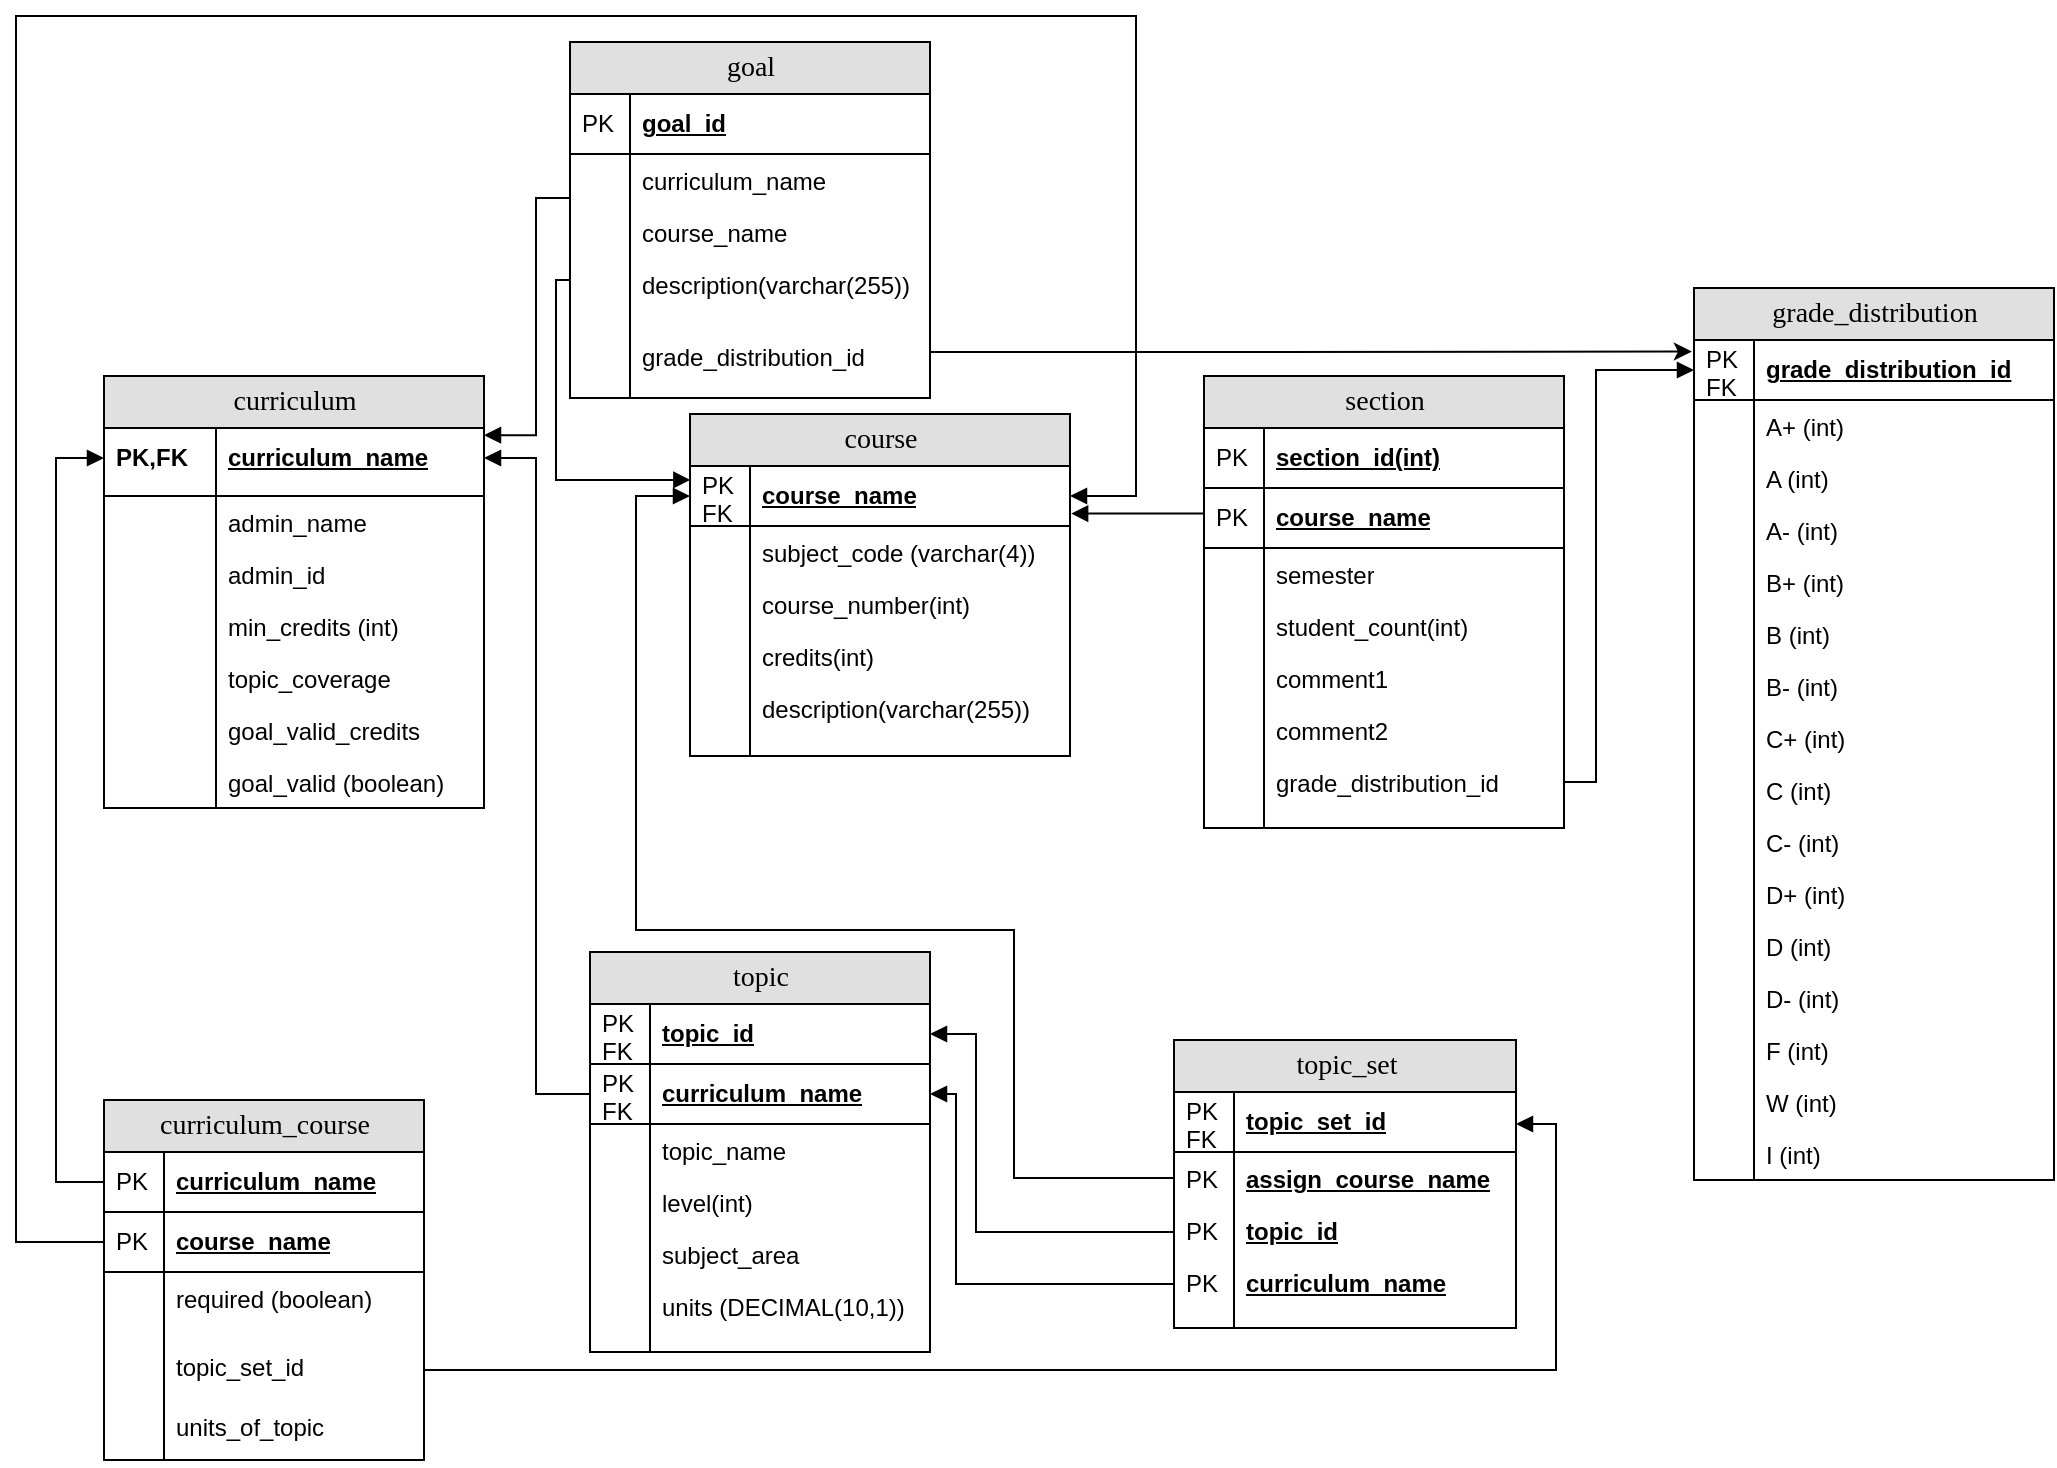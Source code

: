 <mxfile version="10.6.6"><diagram id="xC6zrfPAMHqirL_-w1SV" name="第 1 页"><mxGraphModel dx="1539" dy="804" grid="1" gridSize="10" guides="1" tooltips="1" connect="1" arrows="1" fold="1" page="1" pageScale="1" pageWidth="827" pageHeight="1169" math="0" shadow="0"><root><mxCell id="0"/><mxCell id="1" parent="0"/><mxCell id="hopXz1k2Kq40kF6vlg8a-1" value="curriculum" style="swimlane;html=1;fontStyle=0;childLayout=stackLayout;horizontal=1;startSize=26;fillColor=#e0e0e0;horizontalStack=0;resizeParent=1;resizeLast=0;collapsible=1;marginBottom=0;swimlaneFillColor=#ffffff;align=center;rounded=0;shadow=0;comic=0;labelBackgroundColor=none;strokeColor=#000000;strokeWidth=1;fontFamily=Verdana;fontSize=14;fontColor=#000000;" vertex="1" parent="1"><mxGeometry x="104" y="850" width="190" height="216" as="geometry"/></mxCell><mxCell id="hopXz1k2Kq40kF6vlg8a-2" value="curriculum_name" style="shape=partialRectangle;top=0;left=0;right=0;bottom=0;html=1;align=left;verticalAlign=middle;fillColor=none;spacingLeft=60;spacingRight=4;whiteSpace=wrap;overflow=hidden;rotatable=0;points=[[0,0.5],[1,0.5]];portConstraint=eastwest;dropTarget=0;fontStyle=5;" vertex="1" parent="hopXz1k2Kq40kF6vlg8a-1"><mxGeometry y="26" width="190" height="30" as="geometry"/></mxCell><mxCell id="hopXz1k2Kq40kF6vlg8a-3" value="PK,FK" style="shape=partialRectangle;fontStyle=1;top=0;left=0;bottom=0;html=1;fillColor=none;align=left;verticalAlign=middle;spacingLeft=4;spacingRight=4;whiteSpace=wrap;overflow=hidden;rotatable=0;points=[];portConstraint=eastwest;part=1;" vertex="1" connectable="0" parent="hopXz1k2Kq40kF6vlg8a-2"><mxGeometry width="56" height="30" as="geometry"/></mxCell><mxCell id="hopXz1k2Kq40kF6vlg8a-4" value="" style="shape=partialRectangle;top=0;left=0;right=0;bottom=1;html=1;align=left;verticalAlign=middle;fillColor=none;spacingLeft=60;spacingRight=4;whiteSpace=wrap;overflow=hidden;rotatable=0;points=[[0,0.5],[1,0.5]];portConstraint=eastwest;dropTarget=0;fontStyle=5;" vertex="1" parent="hopXz1k2Kq40kF6vlg8a-1"><mxGeometry y="56" width="190" height="4" as="geometry"/></mxCell><mxCell id="hopXz1k2Kq40kF6vlg8a-5" value="" style="shape=partialRectangle;fontStyle=1;top=0;left=0;bottom=0;html=1;fillColor=none;align=left;verticalAlign=middle;spacingLeft=4;spacingRight=4;whiteSpace=wrap;overflow=hidden;rotatable=0;points=[];portConstraint=eastwest;part=1;" vertex="1" connectable="0" parent="hopXz1k2Kq40kF6vlg8a-4"><mxGeometry width="56" height="4" as="geometry"/></mxCell><mxCell id="hopXz1k2Kq40kF6vlg8a-6" value="admin_name" style="shape=partialRectangle;top=0;left=0;right=0;bottom=0;html=1;align=left;verticalAlign=top;fillColor=none;spacingLeft=60;spacingRight=4;whiteSpace=wrap;overflow=hidden;rotatable=0;points=[[0,0.5],[1,0.5]];portConstraint=eastwest;dropTarget=0;" vertex="1" parent="hopXz1k2Kq40kF6vlg8a-1"><mxGeometry y="60" width="190" height="26" as="geometry"/></mxCell><mxCell id="hopXz1k2Kq40kF6vlg8a-7" value="" style="shape=partialRectangle;top=0;left=0;bottom=0;html=1;fillColor=none;align=left;verticalAlign=top;spacingLeft=4;spacingRight=4;whiteSpace=wrap;overflow=hidden;rotatable=0;points=[];portConstraint=eastwest;part=1;" vertex="1" connectable="0" parent="hopXz1k2Kq40kF6vlg8a-6"><mxGeometry width="56" height="26" as="geometry"/></mxCell><mxCell id="hopXz1k2Kq40kF6vlg8a-8" value="admin_id" style="shape=partialRectangle;top=0;left=0;right=0;bottom=0;html=1;align=left;verticalAlign=top;fillColor=none;spacingLeft=60;spacingRight=4;whiteSpace=wrap;overflow=hidden;rotatable=0;points=[[0,0.5],[1,0.5]];portConstraint=eastwest;dropTarget=0;" vertex="1" parent="hopXz1k2Kq40kF6vlg8a-1"><mxGeometry y="86" width="190" height="26" as="geometry"/></mxCell><mxCell id="hopXz1k2Kq40kF6vlg8a-9" value="" style="shape=partialRectangle;top=0;left=0;bottom=0;html=1;fillColor=none;align=left;verticalAlign=top;spacingLeft=4;spacingRight=4;whiteSpace=wrap;overflow=hidden;rotatable=0;points=[];portConstraint=eastwest;part=1;" vertex="1" connectable="0" parent="hopXz1k2Kq40kF6vlg8a-8"><mxGeometry width="56" height="26" as="geometry"/></mxCell><mxCell id="hopXz1k2Kq40kF6vlg8a-10" value="min_credits (int)" style="shape=partialRectangle;top=0;left=0;right=0;bottom=0;html=1;align=left;verticalAlign=top;fillColor=none;spacingLeft=60;spacingRight=4;whiteSpace=wrap;overflow=hidden;rotatable=0;points=[[0,0.5],[1,0.5]];portConstraint=eastwest;dropTarget=0;" vertex="1" parent="hopXz1k2Kq40kF6vlg8a-1"><mxGeometry y="112" width="190" height="26" as="geometry"/></mxCell><mxCell id="hopXz1k2Kq40kF6vlg8a-11" value="" style="shape=partialRectangle;top=0;left=0;bottom=0;html=1;fillColor=none;align=left;verticalAlign=top;spacingLeft=4;spacingRight=4;whiteSpace=wrap;overflow=hidden;rotatable=0;points=[];portConstraint=eastwest;part=1;" vertex="1" connectable="0" parent="hopXz1k2Kq40kF6vlg8a-10"><mxGeometry width="56" height="26" as="geometry"/></mxCell><mxCell id="hopXz1k2Kq40kF6vlg8a-12" value="topic_coverage" style="shape=partialRectangle;top=0;left=0;right=0;bottom=0;html=1;align=left;verticalAlign=top;fillColor=none;spacingLeft=60;spacingRight=4;whiteSpace=wrap;overflow=hidden;rotatable=0;points=[[0,0.5],[1,0.5]];portConstraint=eastwest;dropTarget=0;" vertex="1" parent="hopXz1k2Kq40kF6vlg8a-1"><mxGeometry y="138" width="190" height="26" as="geometry"/></mxCell><mxCell id="hopXz1k2Kq40kF6vlg8a-13" value="" style="shape=partialRectangle;top=0;left=0;bottom=0;html=1;fillColor=none;align=left;verticalAlign=top;spacingLeft=4;spacingRight=4;whiteSpace=wrap;overflow=hidden;rotatable=0;points=[];portConstraint=eastwest;part=1;" vertex="1" connectable="0" parent="hopXz1k2Kq40kF6vlg8a-12"><mxGeometry width="56" height="26" as="geometry"/></mxCell><mxCell id="hopXz1k2Kq40kF6vlg8a-14" value="goal_valid_credits" style="shape=partialRectangle;top=0;left=0;right=0;bottom=0;html=1;align=left;verticalAlign=top;fillColor=none;spacingLeft=60;spacingRight=4;whiteSpace=wrap;overflow=hidden;rotatable=0;points=[[0,0.5],[1,0.5]];portConstraint=eastwest;dropTarget=0;" vertex="1" parent="hopXz1k2Kq40kF6vlg8a-1"><mxGeometry y="164" width="190" height="26" as="geometry"/></mxCell><mxCell id="hopXz1k2Kq40kF6vlg8a-15" value="" style="shape=partialRectangle;top=0;left=0;bottom=0;html=1;fillColor=none;align=left;verticalAlign=top;spacingLeft=4;spacingRight=4;whiteSpace=wrap;overflow=hidden;rotatable=0;points=[];portConstraint=eastwest;part=1;" vertex="1" connectable="0" parent="hopXz1k2Kq40kF6vlg8a-14"><mxGeometry width="56" height="26" as="geometry"/></mxCell><mxCell id="hopXz1k2Kq40kF6vlg8a-16" value="goal_valid (boolean)" style="shape=partialRectangle;top=0;left=0;right=0;bottom=0;html=1;align=left;verticalAlign=top;fillColor=none;spacingLeft=60;spacingRight=4;whiteSpace=wrap;overflow=hidden;rotatable=0;points=[[0,0.5],[1,0.5]];portConstraint=eastwest;dropTarget=0;" vertex="1" parent="hopXz1k2Kq40kF6vlg8a-1"><mxGeometry y="190" width="190" height="26" as="geometry"/></mxCell><mxCell id="hopXz1k2Kq40kF6vlg8a-17" value="" style="shape=partialRectangle;top=0;left=0;bottom=0;html=1;fillColor=none;align=left;verticalAlign=top;spacingLeft=4;spacingRight=4;whiteSpace=wrap;overflow=hidden;rotatable=0;points=[];portConstraint=eastwest;part=1;" vertex="1" connectable="0" parent="hopXz1k2Kq40kF6vlg8a-16"><mxGeometry width="56" height="26" as="geometry"/></mxCell><mxCell id="hopXz1k2Kq40kF6vlg8a-18" value="course" style="swimlane;html=1;fontStyle=0;childLayout=stackLayout;horizontal=1;startSize=26;fillColor=#e0e0e0;horizontalStack=0;resizeParent=1;resizeLast=0;collapsible=1;marginBottom=0;swimlaneFillColor=#ffffff;align=center;rounded=0;shadow=0;comic=0;labelBackgroundColor=none;strokeColor=#000000;strokeWidth=1;fontFamily=Verdana;fontSize=14;fontColor=#000000;swimlaneLine=1;" vertex="1" parent="1"><mxGeometry x="397" y="869" width="190" height="171" as="geometry"/></mxCell><mxCell id="hopXz1k2Kq40kF6vlg8a-19" value="course_name&lt;br&gt;" style="shape=partialRectangle;top=0;left=0;right=0;bottom=1;html=1;align=left;verticalAlign=middle;fillColor=none;spacingLeft=34;spacingRight=4;whiteSpace=wrap;overflow=hidden;rotatable=0;points=[[0,0.5],[1,0.5]];portConstraint=eastwest;dropTarget=0;fontStyle=5;" vertex="1" parent="hopXz1k2Kq40kF6vlg8a-18"><mxGeometry y="26" width="190" height="30" as="geometry"/></mxCell><mxCell id="hopXz1k2Kq40kF6vlg8a-20" value="PK&lt;br&gt;FK&lt;br&gt;" style="shape=partialRectangle;top=0;left=0;bottom=0;html=1;fillColor=none;align=left;verticalAlign=middle;spacingLeft=4;spacingRight=4;whiteSpace=wrap;overflow=hidden;rotatable=0;points=[];portConstraint=eastwest;part=1;" vertex="1" connectable="0" parent="hopXz1k2Kq40kF6vlg8a-19"><mxGeometry width="30" height="30" as="geometry"/></mxCell><mxCell id="hopXz1k2Kq40kF6vlg8a-21" value="subject_code (varchar(4))" style="shape=partialRectangle;top=0;left=0;right=0;bottom=0;html=1;align=left;verticalAlign=top;fillColor=none;spacingLeft=34;spacingRight=4;whiteSpace=wrap;overflow=hidden;rotatable=0;points=[[0,0.5],[1,0.5]];portConstraint=eastwest;dropTarget=0;" vertex="1" parent="hopXz1k2Kq40kF6vlg8a-18"><mxGeometry y="56" width="190" height="26" as="geometry"/></mxCell><mxCell id="hopXz1k2Kq40kF6vlg8a-22" value="" style="shape=partialRectangle;top=0;left=0;bottom=0;html=1;fillColor=none;align=left;verticalAlign=top;spacingLeft=4;spacingRight=4;whiteSpace=wrap;overflow=hidden;rotatable=0;points=[];portConstraint=eastwest;part=1;" vertex="1" connectable="0" parent="hopXz1k2Kq40kF6vlg8a-21"><mxGeometry width="30" height="26" as="geometry"/></mxCell><mxCell id="hopXz1k2Kq40kF6vlg8a-23" value="course_number(int)" style="shape=partialRectangle;top=0;left=0;right=0;bottom=0;html=1;align=left;verticalAlign=top;fillColor=none;spacingLeft=34;spacingRight=4;whiteSpace=wrap;overflow=hidden;rotatable=0;points=[[0,0.5],[1,0.5]];portConstraint=eastwest;dropTarget=0;" vertex="1" parent="hopXz1k2Kq40kF6vlg8a-18"><mxGeometry y="82" width="190" height="26" as="geometry"/></mxCell><mxCell id="hopXz1k2Kq40kF6vlg8a-24" value="" style="shape=partialRectangle;top=0;left=0;bottom=0;html=1;fillColor=none;align=left;verticalAlign=top;spacingLeft=4;spacingRight=4;whiteSpace=wrap;overflow=hidden;rotatable=0;points=[];portConstraint=eastwest;part=1;" vertex="1" connectable="0" parent="hopXz1k2Kq40kF6vlg8a-23"><mxGeometry width="30" height="26" as="geometry"/></mxCell><mxCell id="hopXz1k2Kq40kF6vlg8a-25" value="credits(int)" style="shape=partialRectangle;top=0;left=0;right=0;bottom=0;html=1;align=left;verticalAlign=top;fillColor=none;spacingLeft=34;spacingRight=4;whiteSpace=wrap;overflow=hidden;rotatable=0;points=[[0,0.5],[1,0.5]];portConstraint=eastwest;dropTarget=0;" vertex="1" parent="hopXz1k2Kq40kF6vlg8a-18"><mxGeometry y="108" width="190" height="26" as="geometry"/></mxCell><mxCell id="hopXz1k2Kq40kF6vlg8a-26" value="" style="shape=partialRectangle;top=0;left=0;bottom=0;html=1;fillColor=none;align=left;verticalAlign=top;spacingLeft=4;spacingRight=4;whiteSpace=wrap;overflow=hidden;rotatable=0;points=[];portConstraint=eastwest;part=1;" vertex="1" connectable="0" parent="hopXz1k2Kq40kF6vlg8a-25"><mxGeometry width="30" height="26" as="geometry"/></mxCell><mxCell id="hopXz1k2Kq40kF6vlg8a-27" value="description(varchar(255))&lt;br&gt;&lt;br&gt;" style="shape=partialRectangle;top=0;left=0;right=0;bottom=0;html=1;align=left;verticalAlign=top;fillColor=none;spacingLeft=34;spacingRight=4;whiteSpace=wrap;overflow=hidden;rotatable=0;points=[[0,0.5],[1,0.5]];portConstraint=eastwest;dropTarget=0;" vertex="1" parent="hopXz1k2Kq40kF6vlg8a-18"><mxGeometry y="134" width="190" height="26" as="geometry"/></mxCell><mxCell id="hopXz1k2Kq40kF6vlg8a-28" value="" style="shape=partialRectangle;top=0;left=0;bottom=0;html=1;fillColor=none;align=left;verticalAlign=top;spacingLeft=4;spacingRight=4;whiteSpace=wrap;overflow=hidden;rotatable=0;points=[];portConstraint=eastwest;part=1;" vertex="1" connectable="0" parent="hopXz1k2Kq40kF6vlg8a-27"><mxGeometry width="30" height="26" as="geometry"/></mxCell><mxCell id="hopXz1k2Kq40kF6vlg8a-29" value="" style="shape=partialRectangle;top=0;left=0;right=0;bottom=0;html=1;align=left;verticalAlign=top;fillColor=none;spacingLeft=34;spacingRight=4;whiteSpace=wrap;overflow=hidden;rotatable=0;points=[[0,0.5],[1,0.5]];portConstraint=eastwest;dropTarget=0;" vertex="1" parent="hopXz1k2Kq40kF6vlg8a-18"><mxGeometry y="160" width="190" height="10" as="geometry"/></mxCell><mxCell id="hopXz1k2Kq40kF6vlg8a-30" value="" style="shape=partialRectangle;top=0;left=0;bottom=0;html=1;fillColor=none;align=left;verticalAlign=top;spacingLeft=4;spacingRight=4;whiteSpace=wrap;overflow=hidden;rotatable=0;points=[];portConstraint=eastwest;part=1;" vertex="1" connectable="0" parent="hopXz1k2Kq40kF6vlg8a-29"><mxGeometry width="30" height="10" as="geometry"/></mxCell><mxCell id="hopXz1k2Kq40kF6vlg8a-31" value="topic" style="swimlane;html=1;fontStyle=0;childLayout=stackLayout;horizontal=1;startSize=26;fillColor=#e0e0e0;horizontalStack=0;resizeParent=1;resizeLast=0;collapsible=1;marginBottom=0;swimlaneFillColor=#ffffff;align=center;rounded=0;shadow=0;comic=0;labelBackgroundColor=none;strokeColor=#000000;strokeWidth=1;fontFamily=Verdana;fontSize=14;fontColor=#000000;" vertex="1" parent="1"><mxGeometry x="347" y="1138" width="170" height="200" as="geometry"/></mxCell><mxCell id="hopXz1k2Kq40kF6vlg8a-32" value="topic_id&lt;br&gt;" style="shape=partialRectangle;top=0;left=0;right=0;bottom=1;html=1;align=left;verticalAlign=middle;fillColor=none;spacingLeft=34;spacingRight=4;whiteSpace=wrap;overflow=hidden;rotatable=0;points=[[0,0.5],[1,0.5]];portConstraint=eastwest;dropTarget=0;fontStyle=5;" vertex="1" parent="hopXz1k2Kq40kF6vlg8a-31"><mxGeometry y="26" width="170" height="30" as="geometry"/></mxCell><mxCell id="hopXz1k2Kq40kF6vlg8a-33" value="PK&lt;br&gt;FK&lt;br&gt;" style="shape=partialRectangle;top=0;left=0;bottom=0;html=1;fillColor=none;align=left;verticalAlign=middle;spacingLeft=4;spacingRight=4;whiteSpace=wrap;overflow=hidden;rotatable=0;points=[];portConstraint=eastwest;part=1;" vertex="1" connectable="0" parent="hopXz1k2Kq40kF6vlg8a-32"><mxGeometry width="30" height="30" as="geometry"/></mxCell><mxCell id="hopXz1k2Kq40kF6vlg8a-34" value="curriculum_name&lt;br&gt;" style="shape=partialRectangle;top=0;left=0;right=0;bottom=1;html=1;align=left;verticalAlign=middle;fillColor=none;spacingLeft=34;spacingRight=4;whiteSpace=wrap;overflow=hidden;rotatable=0;points=[[0,0.5],[1,0.5]];portConstraint=eastwest;dropTarget=0;fontStyle=5;" vertex="1" parent="hopXz1k2Kq40kF6vlg8a-31"><mxGeometry y="56" width="170" height="30" as="geometry"/></mxCell><mxCell id="hopXz1k2Kq40kF6vlg8a-35" value="PK&lt;br&gt;FK&lt;br&gt;" style="shape=partialRectangle;top=0;left=0;bottom=0;html=1;fillColor=none;align=left;verticalAlign=middle;spacingLeft=4;spacingRight=4;whiteSpace=wrap;overflow=hidden;rotatable=0;points=[];portConstraint=eastwest;part=1;" vertex="1" connectable="0" parent="hopXz1k2Kq40kF6vlg8a-34"><mxGeometry width="30" height="30" as="geometry"/></mxCell><mxCell id="hopXz1k2Kq40kF6vlg8a-36" value="topic_name" style="shape=partialRectangle;top=0;left=0;right=0;bottom=0;html=1;align=left;verticalAlign=top;fillColor=none;spacingLeft=34;spacingRight=4;whiteSpace=wrap;overflow=hidden;rotatable=0;points=[[0,0.5],[1,0.5]];portConstraint=eastwest;dropTarget=0;" vertex="1" parent="hopXz1k2Kq40kF6vlg8a-31"><mxGeometry y="86" width="170" height="26" as="geometry"/></mxCell><mxCell id="hopXz1k2Kq40kF6vlg8a-37" value="" style="shape=partialRectangle;top=0;left=0;bottom=0;html=1;fillColor=none;align=left;verticalAlign=top;spacingLeft=4;spacingRight=4;whiteSpace=wrap;overflow=hidden;rotatable=0;points=[];portConstraint=eastwest;part=1;" vertex="1" connectable="0" parent="hopXz1k2Kq40kF6vlg8a-36"><mxGeometry width="30" height="26" as="geometry"/></mxCell><mxCell id="hopXz1k2Kq40kF6vlg8a-149" value="level(int)" style="shape=partialRectangle;top=0;left=0;right=0;bottom=0;html=1;align=left;verticalAlign=top;fillColor=none;spacingLeft=34;spacingRight=4;whiteSpace=wrap;overflow=hidden;rotatable=0;points=[[0,0.5],[1,0.5]];portConstraint=eastwest;dropTarget=0;" vertex="1" parent="hopXz1k2Kq40kF6vlg8a-31"><mxGeometry y="112" width="170" height="26" as="geometry"/></mxCell><mxCell id="hopXz1k2Kq40kF6vlg8a-150" value="" style="shape=partialRectangle;top=0;left=0;bottom=0;html=1;fillColor=none;align=left;verticalAlign=top;spacingLeft=4;spacingRight=4;whiteSpace=wrap;overflow=hidden;rotatable=0;points=[];portConstraint=eastwest;part=1;" vertex="1" connectable="0" parent="hopXz1k2Kq40kF6vlg8a-149"><mxGeometry width="30" height="26" as="geometry"/></mxCell><mxCell id="hopXz1k2Kq40kF6vlg8a-38" value="subject_area" style="shape=partialRectangle;top=0;left=0;right=0;bottom=0;html=1;align=left;verticalAlign=top;fillColor=none;spacingLeft=34;spacingRight=4;whiteSpace=wrap;overflow=hidden;rotatable=0;points=[[0,0.5],[1,0.5]];portConstraint=eastwest;dropTarget=0;" vertex="1" parent="hopXz1k2Kq40kF6vlg8a-31"><mxGeometry y="138" width="170" height="26" as="geometry"/></mxCell><mxCell id="hopXz1k2Kq40kF6vlg8a-39" value="" style="shape=partialRectangle;top=0;left=0;bottom=0;html=1;fillColor=none;align=left;verticalAlign=top;spacingLeft=4;spacingRight=4;whiteSpace=wrap;overflow=hidden;rotatable=0;points=[];portConstraint=eastwest;part=1;" vertex="1" connectable="0" parent="hopXz1k2Kq40kF6vlg8a-38"><mxGeometry width="30" height="26" as="geometry"/></mxCell><mxCell id="hopXz1k2Kq40kF6vlg8a-40" value="units (DECIMAL(10,1))" style="shape=partialRectangle;top=0;left=0;right=0;bottom=0;html=1;align=left;verticalAlign=top;fillColor=none;spacingLeft=34;spacingRight=4;whiteSpace=wrap;overflow=hidden;rotatable=0;points=[[0,0.5],[1,0.5]];portConstraint=eastwest;dropTarget=0;" vertex="1" parent="hopXz1k2Kq40kF6vlg8a-31"><mxGeometry y="164" width="170" height="26" as="geometry"/></mxCell><mxCell id="hopXz1k2Kq40kF6vlg8a-41" value="" style="shape=partialRectangle;top=0;left=0;bottom=0;html=1;fillColor=none;align=left;verticalAlign=top;spacingLeft=4;spacingRight=4;whiteSpace=wrap;overflow=hidden;rotatable=0;points=[];portConstraint=eastwest;part=1;" vertex="1" connectable="0" parent="hopXz1k2Kq40kF6vlg8a-40"><mxGeometry width="30" height="26" as="geometry"/></mxCell><mxCell id="hopXz1k2Kq40kF6vlg8a-42" value="" style="shape=partialRectangle;top=0;left=0;right=0;bottom=0;html=1;align=left;verticalAlign=top;fillColor=none;spacingLeft=34;spacingRight=4;whiteSpace=wrap;overflow=hidden;rotatable=0;points=[[0,0.5],[1,0.5]];portConstraint=eastwest;dropTarget=0;" vertex="1" parent="hopXz1k2Kq40kF6vlg8a-31"><mxGeometry y="190" width="170" height="10" as="geometry"/></mxCell><mxCell id="hopXz1k2Kq40kF6vlg8a-43" value="" style="shape=partialRectangle;top=0;left=0;bottom=0;html=1;fillColor=none;align=left;verticalAlign=top;spacingLeft=4;spacingRight=4;whiteSpace=wrap;overflow=hidden;rotatable=0;points=[];portConstraint=eastwest;part=1;" vertex="1" connectable="0" parent="hopXz1k2Kq40kF6vlg8a-42"><mxGeometry width="30" height="10" as="geometry"/></mxCell><mxCell id="hopXz1k2Kq40kF6vlg8a-44" value="topic_set" style="swimlane;html=1;fontStyle=0;childLayout=stackLayout;horizontal=1;startSize=26;fillColor=#e0e0e0;horizontalStack=0;resizeParent=1;resizeLast=0;collapsible=1;marginBottom=0;swimlaneFillColor=#ffffff;align=center;rounded=0;shadow=0;comic=0;labelBackgroundColor=none;strokeColor=#000000;strokeWidth=1;fontFamily=Verdana;fontSize=14;fontColor=#000000;" vertex="1" parent="1"><mxGeometry x="639" y="1182" width="171" height="144" as="geometry"/></mxCell><mxCell id="hopXz1k2Kq40kF6vlg8a-45" value="topic_set_id" style="shape=partialRectangle;top=0;left=0;right=0;bottom=1;html=1;align=left;verticalAlign=middle;fillColor=none;spacingLeft=34;spacingRight=4;whiteSpace=wrap;overflow=hidden;rotatable=0;points=[[0,0.5],[1,0.5]];portConstraint=eastwest;dropTarget=0;fontStyle=5;" vertex="1" parent="hopXz1k2Kq40kF6vlg8a-44"><mxGeometry y="26" width="171" height="30" as="geometry"/></mxCell><mxCell id="hopXz1k2Kq40kF6vlg8a-46" value="PK&lt;br&gt;FK&lt;br&gt;" style="shape=partialRectangle;top=0;left=0;bottom=0;html=1;fillColor=none;align=left;verticalAlign=middle;spacingLeft=4;spacingRight=4;whiteSpace=wrap;overflow=hidden;rotatable=0;points=[];portConstraint=eastwest;part=1;" vertex="1" connectable="0" parent="hopXz1k2Kq40kF6vlg8a-45"><mxGeometry width="30" height="30" as="geometry"/></mxCell><mxCell id="hopXz1k2Kq40kF6vlg8a-47" value="&lt;span&gt;assign_course_name&lt;/span&gt;" style="shape=partialRectangle;top=0;left=0;right=0;bottom=0;html=1;align=left;verticalAlign=top;fillColor=none;spacingLeft=34;spacingRight=4;whiteSpace=wrap;overflow=hidden;rotatable=0;points=[[0,0.5],[1,0.5]];portConstraint=eastwest;dropTarget=0;fontStyle=5" vertex="1" parent="hopXz1k2Kq40kF6vlg8a-44"><mxGeometry y="56" width="171" height="26" as="geometry"/></mxCell><mxCell id="hopXz1k2Kq40kF6vlg8a-48" value="PK" style="shape=partialRectangle;top=0;left=0;bottom=0;html=1;fillColor=none;align=left;verticalAlign=top;spacingLeft=4;spacingRight=4;whiteSpace=wrap;overflow=hidden;rotatable=0;points=[];portConstraint=eastwest;part=1;" vertex="1" connectable="0" parent="hopXz1k2Kq40kF6vlg8a-47"><mxGeometry width="30" height="26" as="geometry"/></mxCell><mxCell id="hopXz1k2Kq40kF6vlg8a-49" value="&lt;span&gt;topic_id&lt;/span&gt;&lt;br&gt;" style="shape=partialRectangle;top=0;left=0;right=0;bottom=0;html=1;align=left;verticalAlign=top;fillColor=none;spacingLeft=34;spacingRight=4;whiteSpace=wrap;overflow=hidden;rotatable=0;points=[[0,0.5],[1,0.5]];portConstraint=eastwest;dropTarget=0;fontStyle=5" vertex="1" parent="hopXz1k2Kq40kF6vlg8a-44"><mxGeometry y="82" width="171" height="26" as="geometry"/></mxCell><mxCell id="hopXz1k2Kq40kF6vlg8a-50" value="PK" style="shape=partialRectangle;top=0;left=0;bottom=0;html=1;fillColor=none;align=left;verticalAlign=top;spacingLeft=4;spacingRight=4;whiteSpace=wrap;overflow=hidden;rotatable=0;points=[];portConstraint=eastwest;part=1;" vertex="1" connectable="0" parent="hopXz1k2Kq40kF6vlg8a-49"><mxGeometry width="30" height="26" as="geometry"/></mxCell><mxCell id="hopXz1k2Kq40kF6vlg8a-51" value="&lt;span&gt;curriculum_name&lt;/span&gt;&lt;br&gt;" style="shape=partialRectangle;top=0;left=0;right=0;bottom=0;html=1;align=left;verticalAlign=top;fillColor=none;spacingLeft=34;spacingRight=4;whiteSpace=wrap;overflow=hidden;rotatable=0;points=[[0,0.5],[1,0.5]];portConstraint=eastwest;dropTarget=0;fontStyle=5" vertex="1" parent="hopXz1k2Kq40kF6vlg8a-44"><mxGeometry y="108" width="171" height="26" as="geometry"/></mxCell><mxCell id="hopXz1k2Kq40kF6vlg8a-52" value="PK" style="shape=partialRectangle;top=0;left=0;bottom=0;html=1;fillColor=none;align=left;verticalAlign=top;spacingLeft=4;spacingRight=4;whiteSpace=wrap;overflow=hidden;rotatable=0;points=[];portConstraint=eastwest;part=1;" vertex="1" connectable="0" parent="hopXz1k2Kq40kF6vlg8a-51"><mxGeometry width="30" height="26" as="geometry"/></mxCell><mxCell id="hopXz1k2Kq40kF6vlg8a-53" value="" style="shape=partialRectangle;top=0;left=0;right=0;bottom=0;html=1;align=left;verticalAlign=top;fillColor=none;spacingLeft=34;spacingRight=4;whiteSpace=wrap;overflow=hidden;rotatable=0;points=[[0,0.5],[1,0.5]];portConstraint=eastwest;dropTarget=0;" vertex="1" parent="hopXz1k2Kq40kF6vlg8a-44"><mxGeometry y="134" width="171" height="10" as="geometry"/></mxCell><mxCell id="hopXz1k2Kq40kF6vlg8a-54" value="" style="shape=partialRectangle;top=0;left=0;bottom=0;html=1;fillColor=none;align=left;verticalAlign=top;spacingLeft=4;spacingRight=4;whiteSpace=wrap;overflow=hidden;rotatable=0;points=[];portConstraint=eastwest;part=1;" vertex="1" connectable="0" parent="hopXz1k2Kq40kF6vlg8a-53"><mxGeometry width="30" height="10" as="geometry"/></mxCell><mxCell id="hopXz1k2Kq40kF6vlg8a-55" value="curriculum_course" style="swimlane;html=1;fontStyle=0;childLayout=stackLayout;horizontal=1;startSize=26;fillColor=#e0e0e0;horizontalStack=0;resizeParent=1;resizeLast=0;collapsible=1;marginBottom=0;swimlaneFillColor=#ffffff;align=center;rounded=0;shadow=0;comic=0;labelBackgroundColor=none;strokeColor=#000000;strokeWidth=1;fontFamily=Verdana;fontSize=14;fontColor=#000000;" vertex="1" parent="1"><mxGeometry x="104" y="1212" width="160" height="180" as="geometry"/></mxCell><mxCell id="hopXz1k2Kq40kF6vlg8a-56" value="curriculum_name&lt;br&gt;" style="shape=partialRectangle;top=0;left=0;right=0;bottom=1;html=1;align=left;verticalAlign=middle;fillColor=none;spacingLeft=34;spacingRight=4;whiteSpace=wrap;overflow=hidden;rotatable=0;points=[[0,0.5],[1,0.5]];portConstraint=eastwest;dropTarget=0;fontStyle=5;" vertex="1" parent="hopXz1k2Kq40kF6vlg8a-55"><mxGeometry y="26" width="160" height="30" as="geometry"/></mxCell><mxCell id="hopXz1k2Kq40kF6vlg8a-57" value="PK" style="shape=partialRectangle;top=0;left=0;bottom=0;html=1;fillColor=none;align=left;verticalAlign=middle;spacingLeft=4;spacingRight=4;whiteSpace=wrap;overflow=hidden;rotatable=0;points=[];portConstraint=eastwest;part=1;" vertex="1" connectable="0" parent="hopXz1k2Kq40kF6vlg8a-56"><mxGeometry width="30" height="30" as="geometry"/></mxCell><mxCell id="hopXz1k2Kq40kF6vlg8a-58" value="course_name&lt;br&gt;" style="shape=partialRectangle;top=0;left=0;right=0;bottom=1;html=1;align=left;verticalAlign=middle;fillColor=none;spacingLeft=34;spacingRight=4;whiteSpace=wrap;overflow=hidden;rotatable=0;points=[[0,0.5],[1,0.5]];portConstraint=eastwest;dropTarget=0;fontStyle=5;" vertex="1" parent="hopXz1k2Kq40kF6vlg8a-55"><mxGeometry y="56" width="160" height="30" as="geometry"/></mxCell><mxCell id="hopXz1k2Kq40kF6vlg8a-59" value="PK" style="shape=partialRectangle;top=0;left=0;bottom=0;html=1;fillColor=none;align=left;verticalAlign=middle;spacingLeft=4;spacingRight=4;whiteSpace=wrap;overflow=hidden;rotatable=0;points=[];portConstraint=eastwest;part=1;" vertex="1" connectable="0" parent="hopXz1k2Kq40kF6vlg8a-58"><mxGeometry width="30" height="30" as="geometry"/></mxCell><mxCell id="hopXz1k2Kq40kF6vlg8a-60" value="required (boolean)" style="shape=partialRectangle;top=0;left=0;right=0;bottom=0;html=1;align=left;verticalAlign=top;fillColor=none;spacingLeft=34;spacingRight=4;whiteSpace=wrap;overflow=hidden;rotatable=0;points=[[0,0.5],[1,0.5]];portConstraint=eastwest;dropTarget=0;" vertex="1" parent="hopXz1k2Kq40kF6vlg8a-55"><mxGeometry y="86" width="160" height="34" as="geometry"/></mxCell><mxCell id="hopXz1k2Kq40kF6vlg8a-61" value="" style="shape=partialRectangle;top=0;left=0;bottom=0;html=1;fillColor=none;align=left;verticalAlign=top;spacingLeft=4;spacingRight=4;whiteSpace=wrap;overflow=hidden;rotatable=0;points=[];portConstraint=eastwest;part=1;" vertex="1" connectable="0" parent="hopXz1k2Kq40kF6vlg8a-60"><mxGeometry width="30" height="34" as="geometry"/></mxCell><mxCell id="hopXz1k2Kq40kF6vlg8a-62" value="topic_set_id" style="shape=partialRectangle;top=0;left=0;right=0;bottom=0;html=1;align=left;verticalAlign=top;fillColor=none;spacingLeft=34;spacingRight=4;whiteSpace=wrap;overflow=hidden;rotatable=0;points=[[0,0.5],[1,0.5]];portConstraint=eastwest;dropTarget=0;" vertex="1" parent="hopXz1k2Kq40kF6vlg8a-55"><mxGeometry y="120" width="160" height="30" as="geometry"/></mxCell><mxCell id="hopXz1k2Kq40kF6vlg8a-63" value="" style="shape=partialRectangle;top=0;left=0;bottom=0;html=1;fillColor=none;align=left;verticalAlign=top;spacingLeft=4;spacingRight=4;whiteSpace=wrap;overflow=hidden;rotatable=0;points=[];portConstraint=eastwest;part=1;" vertex="1" connectable="0" parent="hopXz1k2Kq40kF6vlg8a-62"><mxGeometry width="30" height="30" as="geometry"/></mxCell><mxCell id="hopXz1k2Kq40kF6vlg8a-64" value="units_of_topic" style="shape=partialRectangle;top=0;left=0;right=0;bottom=0;html=1;align=left;verticalAlign=top;fillColor=none;spacingLeft=34;spacingRight=4;whiteSpace=wrap;overflow=hidden;rotatable=0;points=[[0,0.5],[1,0.5]];portConstraint=eastwest;dropTarget=0;" vertex="1" parent="hopXz1k2Kq40kF6vlg8a-55"><mxGeometry y="150" width="160" height="30" as="geometry"/></mxCell><mxCell id="hopXz1k2Kq40kF6vlg8a-65" value="" style="shape=partialRectangle;top=0;left=0;bottom=0;html=1;fillColor=none;align=left;verticalAlign=top;spacingLeft=4;spacingRight=4;whiteSpace=wrap;overflow=hidden;rotatable=0;points=[];portConstraint=eastwest;part=1;" vertex="1" connectable="0" parent="hopXz1k2Kq40kF6vlg8a-64"><mxGeometry width="30" height="30" as="geometry"/></mxCell><mxCell id="hopXz1k2Kq40kF6vlg8a-66" value="goal" style="swimlane;html=1;fontStyle=0;childLayout=stackLayout;horizontal=1;startSize=26;fillColor=#e0e0e0;horizontalStack=0;resizeParent=1;resizeLast=0;collapsible=1;marginBottom=0;swimlaneFillColor=#ffffff;align=center;rounded=0;shadow=0;comic=0;labelBackgroundColor=none;strokeColor=#000000;strokeWidth=1;fontFamily=Verdana;fontSize=14;fontColor=#000000;swimlaneLine=1;" vertex="1" parent="1"><mxGeometry x="337" y="683" width="180" height="178" as="geometry"/></mxCell><mxCell id="hopXz1k2Kq40kF6vlg8a-67" value="goal_id" style="shape=partialRectangle;top=0;left=0;right=0;bottom=1;html=1;align=left;verticalAlign=middle;fillColor=none;spacingLeft=34;spacingRight=4;whiteSpace=wrap;overflow=hidden;rotatable=0;points=[[0,0.5],[1,0.5]];portConstraint=eastwest;dropTarget=0;fontStyle=5;" vertex="1" parent="hopXz1k2Kq40kF6vlg8a-66"><mxGeometry y="26" width="180" height="30" as="geometry"/></mxCell><mxCell id="hopXz1k2Kq40kF6vlg8a-68" value="PK&lt;br&gt;" style="shape=partialRectangle;top=0;left=0;bottom=0;html=1;fillColor=none;align=left;verticalAlign=middle;spacingLeft=4;spacingRight=4;whiteSpace=wrap;overflow=hidden;rotatable=0;points=[];portConstraint=eastwest;part=1;" vertex="1" connectable="0" parent="hopXz1k2Kq40kF6vlg8a-67"><mxGeometry width="30" height="30" as="geometry"/></mxCell><mxCell id="hopXz1k2Kq40kF6vlg8a-69" value="curriculum_name" style="shape=partialRectangle;top=0;left=0;right=0;bottom=0;html=1;align=left;verticalAlign=top;fillColor=none;spacingLeft=34;spacingRight=4;whiteSpace=wrap;overflow=hidden;rotatable=0;points=[[0,0.5],[1,0.5]];portConstraint=eastwest;dropTarget=0;" vertex="1" parent="hopXz1k2Kq40kF6vlg8a-66"><mxGeometry y="56" width="180" height="26" as="geometry"/></mxCell><mxCell id="hopXz1k2Kq40kF6vlg8a-70" value="" style="shape=partialRectangle;top=0;left=0;bottom=0;html=1;fillColor=none;align=left;verticalAlign=top;spacingLeft=4;spacingRight=4;whiteSpace=wrap;overflow=hidden;rotatable=0;points=[];portConstraint=eastwest;part=1;" vertex="1" connectable="0" parent="hopXz1k2Kq40kF6vlg8a-69"><mxGeometry width="30" height="26" as="geometry"/></mxCell><mxCell id="hopXz1k2Kq40kF6vlg8a-71" value="course_name" style="shape=partialRectangle;top=0;left=0;right=0;bottom=0;html=1;align=left;verticalAlign=top;fillColor=none;spacingLeft=34;spacingRight=4;whiteSpace=wrap;overflow=hidden;rotatable=0;points=[[0,0.5],[1,0.5]];portConstraint=eastwest;dropTarget=0;" vertex="1" parent="hopXz1k2Kq40kF6vlg8a-66"><mxGeometry y="82" width="180" height="26" as="geometry"/></mxCell><mxCell id="hopXz1k2Kq40kF6vlg8a-72" value="" style="shape=partialRectangle;top=0;left=0;bottom=0;html=1;fillColor=none;align=left;verticalAlign=top;spacingLeft=4;spacingRight=4;whiteSpace=wrap;overflow=hidden;rotatable=0;points=[];portConstraint=eastwest;part=1;" vertex="1" connectable="0" parent="hopXz1k2Kq40kF6vlg8a-71"><mxGeometry width="30" height="26" as="geometry"/></mxCell><mxCell id="hopXz1k2Kq40kF6vlg8a-73" value="description(varchar(255))" style="shape=partialRectangle;top=0;left=0;right=0;bottom=0;html=1;align=left;verticalAlign=top;fillColor=none;spacingLeft=34;spacingRight=4;whiteSpace=wrap;overflow=hidden;rotatable=0;points=[[0,0.5],[1,0.5]];portConstraint=eastwest;dropTarget=0;" vertex="1" parent="hopXz1k2Kq40kF6vlg8a-66"><mxGeometry y="108" width="180" height="26" as="geometry"/></mxCell><mxCell id="hopXz1k2Kq40kF6vlg8a-74" value="" style="shape=partialRectangle;top=0;left=0;bottom=0;html=1;fillColor=none;align=left;verticalAlign=top;spacingLeft=4;spacingRight=4;whiteSpace=wrap;overflow=hidden;rotatable=0;points=[];portConstraint=eastwest;part=1;" vertex="1" connectable="0" parent="hopXz1k2Kq40kF6vlg8a-73"><mxGeometry width="30" height="26" as="geometry"/></mxCell><mxCell id="hopXz1k2Kq40kF6vlg8a-75" value="" style="shape=partialRectangle;top=0;left=0;right=0;bottom=0;html=1;align=left;verticalAlign=top;fillColor=none;spacingLeft=34;spacingRight=4;whiteSpace=wrap;overflow=hidden;rotatable=0;points=[[0,0.5],[1,0.5]];portConstraint=eastwest;dropTarget=0;" vertex="1" parent="hopXz1k2Kq40kF6vlg8a-66"><mxGeometry y="134" width="180" height="10" as="geometry"/></mxCell><mxCell id="hopXz1k2Kq40kF6vlg8a-76" value="" style="shape=partialRectangle;top=0;left=0;bottom=0;html=1;fillColor=none;align=left;verticalAlign=top;spacingLeft=4;spacingRight=4;whiteSpace=wrap;overflow=hidden;rotatable=0;points=[];portConstraint=eastwest;part=1;" vertex="1" connectable="0" parent="hopXz1k2Kq40kF6vlg8a-75"><mxGeometry width="30" height="10" as="geometry"/></mxCell><mxCell id="hopXz1k2Kq40kF6vlg8a-77" value="grade_distribution_id" style="shape=partialRectangle;top=0;left=0;right=0;bottom=0;html=1;align=left;verticalAlign=top;fillColor=none;spacingLeft=34;spacingRight=4;whiteSpace=wrap;overflow=hidden;rotatable=0;points=[[0,0.5],[1,0.5]];portConstraint=eastwest;dropTarget=0;" vertex="1" parent="hopXz1k2Kq40kF6vlg8a-66"><mxGeometry y="144" width="180" height="34" as="geometry"/></mxCell><mxCell id="hopXz1k2Kq40kF6vlg8a-78" value="" style="shape=partialRectangle;top=0;left=0;bottom=0;html=1;fillColor=none;align=left;verticalAlign=top;spacingLeft=4;spacingRight=4;whiteSpace=wrap;overflow=hidden;rotatable=0;points=[];portConstraint=eastwest;part=1;" vertex="1" connectable="0" parent="hopXz1k2Kq40kF6vlg8a-77"><mxGeometry width="30" height="34.0" as="geometry"/></mxCell><mxCell id="hopXz1k2Kq40kF6vlg8a-79" value="section" style="swimlane;html=1;fontStyle=0;childLayout=stackLayout;horizontal=1;startSize=26;fillColor=#e0e0e0;horizontalStack=0;resizeParent=1;resizeLast=0;collapsible=1;marginBottom=0;swimlaneFillColor=#ffffff;align=center;rounded=0;shadow=0;comic=0;labelBackgroundColor=none;strokeColor=#000000;strokeWidth=1;fontFamily=Verdana;fontSize=14;fontColor=#000000;swimlaneLine=1;" vertex="1" parent="1"><mxGeometry x="654" y="850" width="180" height="226" as="geometry"/></mxCell><mxCell id="hopXz1k2Kq40kF6vlg8a-80" value="section_id(int)" style="shape=partialRectangle;top=0;left=0;right=0;bottom=1;html=1;align=left;verticalAlign=middle;fillColor=none;spacingLeft=34;spacingRight=4;whiteSpace=wrap;overflow=hidden;rotatable=0;points=[[0,0.5],[1,0.5]];portConstraint=eastwest;dropTarget=0;fontStyle=5;" vertex="1" parent="hopXz1k2Kq40kF6vlg8a-79"><mxGeometry y="26" width="180" height="30" as="geometry"/></mxCell><mxCell id="hopXz1k2Kq40kF6vlg8a-81" value="PK" style="shape=partialRectangle;top=0;left=0;bottom=0;html=1;fillColor=none;align=left;verticalAlign=middle;spacingLeft=4;spacingRight=4;whiteSpace=wrap;overflow=hidden;rotatable=0;points=[];portConstraint=eastwest;part=1;" vertex="1" connectable="0" parent="hopXz1k2Kq40kF6vlg8a-80"><mxGeometry width="30" height="30" as="geometry"/></mxCell><mxCell id="hopXz1k2Kq40kF6vlg8a-82" value="&lt;b&gt;&lt;u&gt;course_name&lt;/u&gt;&lt;/b&gt;" style="shape=partialRectangle;top=0;left=0;right=0;bottom=1;html=1;align=left;verticalAlign=middle;fillColor=none;spacingLeft=34;spacingRight=4;whiteSpace=wrap;overflow=hidden;rotatable=0;points=[[0,0.5],[1,0.5]];portConstraint=eastwest;dropTarget=0;fontStyle=5;" vertex="1" parent="hopXz1k2Kq40kF6vlg8a-79"><mxGeometry y="56" width="180" height="30" as="geometry"/></mxCell><mxCell id="hopXz1k2Kq40kF6vlg8a-83" value="PK" style="shape=partialRectangle;top=0;left=0;bottom=0;html=1;fillColor=none;align=left;verticalAlign=middle;spacingLeft=4;spacingRight=4;whiteSpace=wrap;overflow=hidden;rotatable=0;points=[];portConstraint=eastwest;part=1;" vertex="1" connectable="0" parent="hopXz1k2Kq40kF6vlg8a-82"><mxGeometry width="30" height="30" as="geometry"/></mxCell><mxCell id="hopXz1k2Kq40kF6vlg8a-84" value="semester&lt;br&gt;" style="shape=partialRectangle;top=0;left=0;right=0;bottom=0;html=1;align=left;verticalAlign=top;fillColor=none;spacingLeft=34;spacingRight=4;whiteSpace=wrap;overflow=hidden;rotatable=0;points=[[0,0.5],[1,0.5]];portConstraint=eastwest;dropTarget=0;" vertex="1" parent="hopXz1k2Kq40kF6vlg8a-79"><mxGeometry y="86" width="180" height="26" as="geometry"/></mxCell><mxCell id="hopXz1k2Kq40kF6vlg8a-85" value="" style="shape=partialRectangle;top=0;left=0;bottom=0;html=1;fillColor=none;align=left;verticalAlign=top;spacingLeft=4;spacingRight=4;whiteSpace=wrap;overflow=hidden;rotatable=0;points=[];portConstraint=eastwest;part=1;" vertex="1" connectable="0" parent="hopXz1k2Kq40kF6vlg8a-84"><mxGeometry width="30" height="26" as="geometry"/></mxCell><mxCell id="hopXz1k2Kq40kF6vlg8a-86" value="student_count(int)&lt;br&gt;" style="shape=partialRectangle;top=0;left=0;right=0;bottom=0;html=1;align=left;verticalAlign=top;fillColor=none;spacingLeft=34;spacingRight=4;whiteSpace=wrap;overflow=hidden;rotatable=0;points=[[0,0.5],[1,0.5]];portConstraint=eastwest;dropTarget=0;" vertex="1" parent="hopXz1k2Kq40kF6vlg8a-79"><mxGeometry y="112" width="180" height="26" as="geometry"/></mxCell><mxCell id="hopXz1k2Kq40kF6vlg8a-87" value="" style="shape=partialRectangle;top=0;left=0;bottom=0;html=1;fillColor=none;align=left;verticalAlign=top;spacingLeft=4;spacingRight=4;whiteSpace=wrap;overflow=hidden;rotatable=0;points=[];portConstraint=eastwest;part=1;" vertex="1" connectable="0" parent="hopXz1k2Kq40kF6vlg8a-86"><mxGeometry width="30" height="26" as="geometry"/></mxCell><mxCell id="hopXz1k2Kq40kF6vlg8a-88" value="comment1&lt;br&gt;" style="shape=partialRectangle;top=0;left=0;right=0;bottom=0;html=1;align=left;verticalAlign=top;fillColor=none;spacingLeft=34;spacingRight=4;whiteSpace=wrap;overflow=hidden;rotatable=0;points=[[0,0.5],[1,0.5]];portConstraint=eastwest;dropTarget=0;" vertex="1" parent="hopXz1k2Kq40kF6vlg8a-79"><mxGeometry y="138" width="180" height="26" as="geometry"/></mxCell><mxCell id="hopXz1k2Kq40kF6vlg8a-89" value="" style="shape=partialRectangle;top=0;left=0;bottom=0;html=1;fillColor=none;align=left;verticalAlign=top;spacingLeft=4;spacingRight=4;whiteSpace=wrap;overflow=hidden;rotatable=0;points=[];portConstraint=eastwest;part=1;" vertex="1" connectable="0" parent="hopXz1k2Kq40kF6vlg8a-88"><mxGeometry width="30" height="26" as="geometry"/></mxCell><mxCell id="hopXz1k2Kq40kF6vlg8a-90" value="comment2&lt;br&gt;" style="shape=partialRectangle;top=0;left=0;right=0;bottom=0;html=1;align=left;verticalAlign=top;fillColor=none;spacingLeft=34;spacingRight=4;whiteSpace=wrap;overflow=hidden;rotatable=0;points=[[0,0.5],[1,0.5]];portConstraint=eastwest;dropTarget=0;" vertex="1" parent="hopXz1k2Kq40kF6vlg8a-79"><mxGeometry y="164" width="180" height="26" as="geometry"/></mxCell><mxCell id="hopXz1k2Kq40kF6vlg8a-91" value="" style="shape=partialRectangle;top=0;left=0;bottom=0;html=1;fillColor=none;align=left;verticalAlign=top;spacingLeft=4;spacingRight=4;whiteSpace=wrap;overflow=hidden;rotatable=0;points=[];portConstraint=eastwest;part=1;" vertex="1" connectable="0" parent="hopXz1k2Kq40kF6vlg8a-90"><mxGeometry width="30" height="26" as="geometry"/></mxCell><mxCell id="hopXz1k2Kq40kF6vlg8a-92" value="grade_distribution_id" style="shape=partialRectangle;top=0;left=0;right=0;bottom=0;html=1;align=left;verticalAlign=top;fillColor=none;spacingLeft=34;spacingRight=4;whiteSpace=wrap;overflow=hidden;rotatable=0;points=[[0,0.5],[1,0.5]];portConstraint=eastwest;dropTarget=0;" vertex="1" parent="hopXz1k2Kq40kF6vlg8a-79"><mxGeometry y="190" width="180" height="26" as="geometry"/></mxCell><mxCell id="hopXz1k2Kq40kF6vlg8a-93" value="" style="shape=partialRectangle;top=0;left=0;bottom=0;html=1;fillColor=none;align=left;verticalAlign=top;spacingLeft=4;spacingRight=4;whiteSpace=wrap;overflow=hidden;rotatable=0;points=[];portConstraint=eastwest;part=1;" vertex="1" connectable="0" parent="hopXz1k2Kq40kF6vlg8a-92"><mxGeometry width="30" height="26" as="geometry"/></mxCell><mxCell id="hopXz1k2Kq40kF6vlg8a-94" value="" style="shape=partialRectangle;top=0;left=0;right=0;bottom=0;html=1;align=left;verticalAlign=top;fillColor=none;spacingLeft=34;spacingRight=4;whiteSpace=wrap;overflow=hidden;rotatable=0;points=[[0,0.5],[1,0.5]];portConstraint=eastwest;dropTarget=0;" vertex="1" parent="hopXz1k2Kq40kF6vlg8a-79"><mxGeometry y="216" width="180" height="10" as="geometry"/></mxCell><mxCell id="hopXz1k2Kq40kF6vlg8a-95" value="" style="shape=partialRectangle;top=0;left=0;bottom=0;html=1;fillColor=none;align=left;verticalAlign=top;spacingLeft=4;spacingRight=4;whiteSpace=wrap;overflow=hidden;rotatable=0;points=[];portConstraint=eastwest;part=1;" vertex="1" connectable="0" parent="hopXz1k2Kq40kF6vlg8a-94"><mxGeometry width="30" height="10" as="geometry"/></mxCell><mxCell id="hopXz1k2Kq40kF6vlg8a-96" value="grade_distribution" style="swimlane;html=1;fontStyle=0;childLayout=stackLayout;horizontal=1;startSize=26;fillColor=#e0e0e0;horizontalStack=0;resizeParent=1;resizeLast=0;collapsible=1;marginBottom=0;swimlaneFillColor=#ffffff;align=center;rounded=0;shadow=0;comic=0;labelBackgroundColor=none;strokeColor=#000000;strokeWidth=1;fontFamily=Verdana;fontSize=14;fontColor=#000000;swimlaneLine=1;" vertex="1" parent="1"><mxGeometry x="899" y="806" width="180" height="446" as="geometry"/></mxCell><mxCell id="hopXz1k2Kq40kF6vlg8a-97" value="grade_distribution_id" style="shape=partialRectangle;top=0;left=0;right=0;bottom=1;html=1;align=left;verticalAlign=middle;fillColor=none;spacingLeft=34;spacingRight=4;whiteSpace=wrap;overflow=hidden;rotatable=0;points=[[0,0.5],[1,0.5]];portConstraint=eastwest;dropTarget=0;fontStyle=5;" vertex="1" parent="hopXz1k2Kq40kF6vlg8a-96"><mxGeometry y="26" width="180" height="30" as="geometry"/></mxCell><mxCell id="hopXz1k2Kq40kF6vlg8a-98" value="PK&lt;br&gt;FK" style="shape=partialRectangle;top=0;left=0;bottom=0;html=1;fillColor=none;align=left;verticalAlign=middle;spacingLeft=4;spacingRight=4;whiteSpace=wrap;overflow=hidden;rotatable=0;points=[];portConstraint=eastwest;part=1;" vertex="1" connectable="0" parent="hopXz1k2Kq40kF6vlg8a-97"><mxGeometry width="30" height="30" as="geometry"/></mxCell><mxCell id="hopXz1k2Kq40kF6vlg8a-99" value="A+ (int)" style="shape=partialRectangle;top=0;left=0;right=0;bottom=0;html=1;align=left;verticalAlign=top;fillColor=none;spacingLeft=34;spacingRight=4;whiteSpace=wrap;overflow=hidden;rotatable=0;points=[[0,0.5],[1,0.5]];portConstraint=eastwest;dropTarget=0;" vertex="1" parent="hopXz1k2Kq40kF6vlg8a-96"><mxGeometry y="56" width="180" height="26" as="geometry"/></mxCell><mxCell id="hopXz1k2Kq40kF6vlg8a-100" value="" style="shape=partialRectangle;top=0;left=0;bottom=0;html=1;fillColor=none;align=left;verticalAlign=top;spacingLeft=4;spacingRight=4;whiteSpace=wrap;overflow=hidden;rotatable=0;points=[];portConstraint=eastwest;part=1;" vertex="1" connectable="0" parent="hopXz1k2Kq40kF6vlg8a-99"><mxGeometry width="30" height="26" as="geometry"/></mxCell><mxCell id="hopXz1k2Kq40kF6vlg8a-101" value="A (int)" style="shape=partialRectangle;top=0;left=0;right=0;bottom=0;html=1;align=left;verticalAlign=top;fillColor=none;spacingLeft=34;spacingRight=4;whiteSpace=wrap;overflow=hidden;rotatable=0;points=[[0,0.5],[1,0.5]];portConstraint=eastwest;dropTarget=0;" vertex="1" parent="hopXz1k2Kq40kF6vlg8a-96"><mxGeometry y="82" width="180" height="26" as="geometry"/></mxCell><mxCell id="hopXz1k2Kq40kF6vlg8a-102" value="" style="shape=partialRectangle;top=0;left=0;bottom=0;html=1;fillColor=none;align=left;verticalAlign=top;spacingLeft=4;spacingRight=4;whiteSpace=wrap;overflow=hidden;rotatable=0;points=[];portConstraint=eastwest;part=1;" vertex="1" connectable="0" parent="hopXz1k2Kq40kF6vlg8a-101"><mxGeometry width="30" height="26" as="geometry"/></mxCell><mxCell id="hopXz1k2Kq40kF6vlg8a-103" value="A- (int)" style="shape=partialRectangle;top=0;left=0;right=0;bottom=0;html=1;align=left;verticalAlign=top;fillColor=none;spacingLeft=34;spacingRight=4;whiteSpace=wrap;overflow=hidden;rotatable=0;points=[[0,0.5],[1,0.5]];portConstraint=eastwest;dropTarget=0;" vertex="1" parent="hopXz1k2Kq40kF6vlg8a-96"><mxGeometry y="108" width="180" height="26" as="geometry"/></mxCell><mxCell id="hopXz1k2Kq40kF6vlg8a-104" value="" style="shape=partialRectangle;top=0;left=0;bottom=0;html=1;fillColor=none;align=left;verticalAlign=top;spacingLeft=4;spacingRight=4;whiteSpace=wrap;overflow=hidden;rotatable=0;points=[];portConstraint=eastwest;part=1;" vertex="1" connectable="0" parent="hopXz1k2Kq40kF6vlg8a-103"><mxGeometry width="30" height="26" as="geometry"/></mxCell><mxCell id="hopXz1k2Kq40kF6vlg8a-105" value="B+ (int)" style="shape=partialRectangle;top=0;left=0;right=0;bottom=0;html=1;align=left;verticalAlign=top;fillColor=none;spacingLeft=34;spacingRight=4;whiteSpace=wrap;overflow=hidden;rotatable=0;points=[[0,0.5],[1,0.5]];portConstraint=eastwest;dropTarget=0;" vertex="1" parent="hopXz1k2Kq40kF6vlg8a-96"><mxGeometry y="134" width="180" height="26" as="geometry"/></mxCell><mxCell id="hopXz1k2Kq40kF6vlg8a-106" value="" style="shape=partialRectangle;top=0;left=0;bottom=0;html=1;fillColor=none;align=left;verticalAlign=top;spacingLeft=4;spacingRight=4;whiteSpace=wrap;overflow=hidden;rotatable=0;points=[];portConstraint=eastwest;part=1;" vertex="1" connectable="0" parent="hopXz1k2Kq40kF6vlg8a-105"><mxGeometry width="30" height="26" as="geometry"/></mxCell><mxCell id="hopXz1k2Kq40kF6vlg8a-107" value="B (int)" style="shape=partialRectangle;top=0;left=0;right=0;bottom=0;html=1;align=left;verticalAlign=top;fillColor=none;spacingLeft=34;spacingRight=4;whiteSpace=wrap;overflow=hidden;rotatable=0;points=[[0,0.5],[1,0.5]];portConstraint=eastwest;dropTarget=0;" vertex="1" parent="hopXz1k2Kq40kF6vlg8a-96"><mxGeometry y="160" width="180" height="26" as="geometry"/></mxCell><mxCell id="hopXz1k2Kq40kF6vlg8a-108" value="" style="shape=partialRectangle;top=0;left=0;bottom=0;html=1;fillColor=none;align=left;verticalAlign=top;spacingLeft=4;spacingRight=4;whiteSpace=wrap;overflow=hidden;rotatable=0;points=[];portConstraint=eastwest;part=1;" vertex="1" connectable="0" parent="hopXz1k2Kq40kF6vlg8a-107"><mxGeometry width="30" height="26" as="geometry"/></mxCell><mxCell id="hopXz1k2Kq40kF6vlg8a-109" value="B- (int)" style="shape=partialRectangle;top=0;left=0;right=0;bottom=0;html=1;align=left;verticalAlign=top;fillColor=none;spacingLeft=34;spacingRight=4;whiteSpace=wrap;overflow=hidden;rotatable=0;points=[[0,0.5],[1,0.5]];portConstraint=eastwest;dropTarget=0;" vertex="1" parent="hopXz1k2Kq40kF6vlg8a-96"><mxGeometry y="186" width="180" height="26" as="geometry"/></mxCell><mxCell id="hopXz1k2Kq40kF6vlg8a-110" value="" style="shape=partialRectangle;top=0;left=0;bottom=0;html=1;fillColor=none;align=left;verticalAlign=top;spacingLeft=4;spacingRight=4;whiteSpace=wrap;overflow=hidden;rotatable=0;points=[];portConstraint=eastwest;part=1;" vertex="1" connectable="0" parent="hopXz1k2Kq40kF6vlg8a-109"><mxGeometry width="30" height="26" as="geometry"/></mxCell><mxCell id="hopXz1k2Kq40kF6vlg8a-111" value="C+ (int)" style="shape=partialRectangle;top=0;left=0;right=0;bottom=0;html=1;align=left;verticalAlign=top;fillColor=none;spacingLeft=34;spacingRight=4;whiteSpace=wrap;overflow=hidden;rotatable=0;points=[[0,0.5],[1,0.5]];portConstraint=eastwest;dropTarget=0;" vertex="1" parent="hopXz1k2Kq40kF6vlg8a-96"><mxGeometry y="212" width="180" height="26" as="geometry"/></mxCell><mxCell id="hopXz1k2Kq40kF6vlg8a-112" value="" style="shape=partialRectangle;top=0;left=0;bottom=0;html=1;fillColor=none;align=left;verticalAlign=top;spacingLeft=4;spacingRight=4;whiteSpace=wrap;overflow=hidden;rotatable=0;points=[];portConstraint=eastwest;part=1;" vertex="1" connectable="0" parent="hopXz1k2Kq40kF6vlg8a-111"><mxGeometry width="30" height="26" as="geometry"/></mxCell><mxCell id="hopXz1k2Kq40kF6vlg8a-113" value="C (int)" style="shape=partialRectangle;top=0;left=0;right=0;bottom=0;html=1;align=left;verticalAlign=top;fillColor=none;spacingLeft=34;spacingRight=4;whiteSpace=wrap;overflow=hidden;rotatable=0;points=[[0,0.5],[1,0.5]];portConstraint=eastwest;dropTarget=0;" vertex="1" parent="hopXz1k2Kq40kF6vlg8a-96"><mxGeometry y="238" width="180" height="26" as="geometry"/></mxCell><mxCell id="hopXz1k2Kq40kF6vlg8a-114" value="" style="shape=partialRectangle;top=0;left=0;bottom=0;html=1;fillColor=none;align=left;verticalAlign=top;spacingLeft=4;spacingRight=4;whiteSpace=wrap;overflow=hidden;rotatable=0;points=[];portConstraint=eastwest;part=1;" vertex="1" connectable="0" parent="hopXz1k2Kq40kF6vlg8a-113"><mxGeometry width="30" height="26" as="geometry"/></mxCell><mxCell id="hopXz1k2Kq40kF6vlg8a-115" value="C- (int)" style="shape=partialRectangle;top=0;left=0;right=0;bottom=0;html=1;align=left;verticalAlign=top;fillColor=none;spacingLeft=34;spacingRight=4;whiteSpace=wrap;overflow=hidden;rotatable=0;points=[[0,0.5],[1,0.5]];portConstraint=eastwest;dropTarget=0;" vertex="1" parent="hopXz1k2Kq40kF6vlg8a-96"><mxGeometry y="264" width="180" height="26" as="geometry"/></mxCell><mxCell id="hopXz1k2Kq40kF6vlg8a-116" value="" style="shape=partialRectangle;top=0;left=0;bottom=0;html=1;fillColor=none;align=left;verticalAlign=top;spacingLeft=4;spacingRight=4;whiteSpace=wrap;overflow=hidden;rotatable=0;points=[];portConstraint=eastwest;part=1;" vertex="1" connectable="0" parent="hopXz1k2Kq40kF6vlg8a-115"><mxGeometry width="30" height="26" as="geometry"/></mxCell><mxCell id="hopXz1k2Kq40kF6vlg8a-117" value="D+ (int)" style="shape=partialRectangle;top=0;left=0;right=0;bottom=0;html=1;align=left;verticalAlign=top;fillColor=none;spacingLeft=34;spacingRight=4;whiteSpace=wrap;overflow=hidden;rotatable=0;points=[[0,0.5],[1,0.5]];portConstraint=eastwest;dropTarget=0;" vertex="1" parent="hopXz1k2Kq40kF6vlg8a-96"><mxGeometry y="290" width="180" height="26" as="geometry"/></mxCell><mxCell id="hopXz1k2Kq40kF6vlg8a-118" value="" style="shape=partialRectangle;top=0;left=0;bottom=0;html=1;fillColor=none;align=left;verticalAlign=top;spacingLeft=4;spacingRight=4;whiteSpace=wrap;overflow=hidden;rotatable=0;points=[];portConstraint=eastwest;part=1;" vertex="1" connectable="0" parent="hopXz1k2Kq40kF6vlg8a-117"><mxGeometry width="30" height="26" as="geometry"/></mxCell><mxCell id="hopXz1k2Kq40kF6vlg8a-119" value="D (int)" style="shape=partialRectangle;top=0;left=0;right=0;bottom=0;html=1;align=left;verticalAlign=top;fillColor=none;spacingLeft=34;spacingRight=4;whiteSpace=wrap;overflow=hidden;rotatable=0;points=[[0,0.5],[1,0.5]];portConstraint=eastwest;dropTarget=0;" vertex="1" parent="hopXz1k2Kq40kF6vlg8a-96"><mxGeometry y="316" width="180" height="26" as="geometry"/></mxCell><mxCell id="hopXz1k2Kq40kF6vlg8a-120" value="" style="shape=partialRectangle;top=0;left=0;bottom=0;html=1;fillColor=none;align=left;verticalAlign=top;spacingLeft=4;spacingRight=4;whiteSpace=wrap;overflow=hidden;rotatable=0;points=[];portConstraint=eastwest;part=1;" vertex="1" connectable="0" parent="hopXz1k2Kq40kF6vlg8a-119"><mxGeometry width="30" height="26" as="geometry"/></mxCell><mxCell id="hopXz1k2Kq40kF6vlg8a-121" value="D- (int)" style="shape=partialRectangle;top=0;left=0;right=0;bottom=0;html=1;align=left;verticalAlign=top;fillColor=none;spacingLeft=34;spacingRight=4;whiteSpace=wrap;overflow=hidden;rotatable=0;points=[[0,0.5],[1,0.5]];portConstraint=eastwest;dropTarget=0;" vertex="1" parent="hopXz1k2Kq40kF6vlg8a-96"><mxGeometry y="342" width="180" height="26" as="geometry"/></mxCell><mxCell id="hopXz1k2Kq40kF6vlg8a-122" value="" style="shape=partialRectangle;top=0;left=0;bottom=0;html=1;fillColor=none;align=left;verticalAlign=top;spacingLeft=4;spacingRight=4;whiteSpace=wrap;overflow=hidden;rotatable=0;points=[];portConstraint=eastwest;part=1;" vertex="1" connectable="0" parent="hopXz1k2Kq40kF6vlg8a-121"><mxGeometry width="30" height="26" as="geometry"/></mxCell><mxCell id="hopXz1k2Kq40kF6vlg8a-123" value="F (int)" style="shape=partialRectangle;top=0;left=0;right=0;bottom=0;html=1;align=left;verticalAlign=top;fillColor=none;spacingLeft=34;spacingRight=4;whiteSpace=wrap;overflow=hidden;rotatable=0;points=[[0,0.5],[1,0.5]];portConstraint=eastwest;dropTarget=0;" vertex="1" parent="hopXz1k2Kq40kF6vlg8a-96"><mxGeometry y="368" width="180" height="26" as="geometry"/></mxCell><mxCell id="hopXz1k2Kq40kF6vlg8a-124" value="" style="shape=partialRectangle;top=0;left=0;bottom=0;html=1;fillColor=none;align=left;verticalAlign=top;spacingLeft=4;spacingRight=4;whiteSpace=wrap;overflow=hidden;rotatable=0;points=[];portConstraint=eastwest;part=1;" vertex="1" connectable="0" parent="hopXz1k2Kq40kF6vlg8a-123"><mxGeometry width="30" height="26" as="geometry"/></mxCell><mxCell id="hopXz1k2Kq40kF6vlg8a-125" value="W (int)" style="shape=partialRectangle;top=0;left=0;right=0;bottom=0;html=1;align=left;verticalAlign=top;fillColor=none;spacingLeft=34;spacingRight=4;whiteSpace=wrap;overflow=hidden;rotatable=0;points=[[0,0.5],[1,0.5]];portConstraint=eastwest;dropTarget=0;" vertex="1" parent="hopXz1k2Kq40kF6vlg8a-96"><mxGeometry y="394" width="180" height="26" as="geometry"/></mxCell><mxCell id="hopXz1k2Kq40kF6vlg8a-126" value="" style="shape=partialRectangle;top=0;left=0;bottom=0;html=1;fillColor=none;align=left;verticalAlign=top;spacingLeft=4;spacingRight=4;whiteSpace=wrap;overflow=hidden;rotatable=0;points=[];portConstraint=eastwest;part=1;" vertex="1" connectable="0" parent="hopXz1k2Kq40kF6vlg8a-125"><mxGeometry width="30" height="26" as="geometry"/></mxCell><mxCell id="hopXz1k2Kq40kF6vlg8a-127" value="I (int)" style="shape=partialRectangle;top=0;left=0;right=0;bottom=0;html=1;align=left;verticalAlign=top;fillColor=none;spacingLeft=34;spacingRight=4;whiteSpace=wrap;overflow=hidden;rotatable=0;points=[[0,0.5],[1,0.5]];portConstraint=eastwest;dropTarget=0;" vertex="1" parent="hopXz1k2Kq40kF6vlg8a-96"><mxGeometry y="420" width="180" height="26" as="geometry"/></mxCell><mxCell id="hopXz1k2Kq40kF6vlg8a-128" value="" style="shape=partialRectangle;top=0;left=0;bottom=0;html=1;fillColor=none;align=left;verticalAlign=top;spacingLeft=4;spacingRight=4;whiteSpace=wrap;overflow=hidden;rotatable=0;points=[];portConstraint=eastwest;part=1;" vertex="1" connectable="0" parent="hopXz1k2Kq40kF6vlg8a-127"><mxGeometry width="30" height="26" as="geometry"/></mxCell><mxCell id="hopXz1k2Kq40kF6vlg8a-129" style="edgeStyle=orthogonalEdgeStyle;rounded=0;orthogonalLoop=1;jettySize=auto;html=1;endArrow=block;endFill=1;entryX=0;entryY=0.5;entryDx=0;entryDy=0;exitX=0;exitY=0.5;exitDx=0;exitDy=0;" edge="1" parent="1" source="hopXz1k2Kq40kF6vlg8a-56" target="hopXz1k2Kq40kF6vlg8a-2"><mxGeometry relative="1" as="geometry"><mxPoint x="104" y="1116" as="sourcePoint"/><mxPoint x="99" y="910" as="targetPoint"/><Array as="points"><mxPoint x="80" y="1253"/><mxPoint x="80" y="891"/></Array></mxGeometry></mxCell><mxCell id="hopXz1k2Kq40kF6vlg8a-130" style="edgeStyle=orthogonalEdgeStyle;rounded=0;orthogonalLoop=1;jettySize=auto;html=1;endArrow=block;endFill=1;exitX=0;exitY=0.5;exitDx=0;exitDy=0;entryX=1;entryY=0.5;entryDx=0;entryDy=0;" edge="1" parent="1" source="hopXz1k2Kq40kF6vlg8a-58" target="hopXz1k2Kq40kF6vlg8a-19"><mxGeometry relative="1" as="geometry"><mxPoint x="100" y="1146" as="sourcePoint"/><mxPoint x="590" y="907" as="targetPoint"/><Array as="points"><mxPoint x="60" y="1283"/><mxPoint x="60" y="670"/><mxPoint x="620" y="670"/><mxPoint x="620" y="910"/></Array></mxGeometry></mxCell><mxCell id="hopXz1k2Kq40kF6vlg8a-131" style="edgeStyle=orthogonalEdgeStyle;rounded=0;orthogonalLoop=1;jettySize=auto;html=1;entryX=1.003;entryY=0.793;entryDx=0;entryDy=0;endArrow=block;endFill=1;exitX=0;exitY=0.5;exitDx=0;exitDy=0;entryPerimeter=0;" edge="1" parent="1" source="hopXz1k2Kq40kF6vlg8a-82" target="hopXz1k2Kq40kF6vlg8a-19"><mxGeometry relative="1" as="geometry"><Array as="points"><mxPoint x="654" y="919"/></Array></mxGeometry></mxCell><mxCell id="hopXz1k2Kq40kF6vlg8a-132" style="edgeStyle=orthogonalEdgeStyle;rounded=0;orthogonalLoop=1;jettySize=auto;html=1;endArrow=block;endFill=1;entryX=1;entryY=0.5;entryDx=0;entryDy=0;exitX=0;exitY=0.5;exitDx=0;exitDy=0;" edge="1" parent="1" source="hopXz1k2Kq40kF6vlg8a-49" target="hopXz1k2Kq40kF6vlg8a-32"><mxGeometry relative="1" as="geometry"><mxPoint x="560" y="1278" as="sourcePoint"/><mxPoint x="460" y="1224" as="targetPoint"/><Array as="points"><mxPoint x="639" y="1278"/><mxPoint x="540" y="1278"/><mxPoint x="540" y="1179"/></Array></mxGeometry></mxCell><mxCell id="hopXz1k2Kq40kF6vlg8a-133" style="edgeStyle=orthogonalEdgeStyle;rounded=0;orthogonalLoop=1;jettySize=auto;html=1;entryX=0;entryY=0.5;entryDx=0;entryDy=0;endArrow=block;endFill=1;" edge="1" parent="1" source="hopXz1k2Kq40kF6vlg8a-92" target="hopXz1k2Kq40kF6vlg8a-97"><mxGeometry relative="1" as="geometry"><Array as="points"><mxPoint x="850" y="1053"/><mxPoint x="850" y="847"/></Array></mxGeometry></mxCell><mxCell id="hopXz1k2Kq40kF6vlg8a-134" style="edgeStyle=orthogonalEdgeStyle;rounded=0;orthogonalLoop=1;jettySize=auto;html=1;entryX=0;entryY=0.5;entryDx=0;entryDy=0;endArrow=block;endFill=1;exitX=0;exitY=0.5;exitDx=0;exitDy=0;" edge="1" parent="1" source="hopXz1k2Kq40kF6vlg8a-47" target="hopXz1k2Kq40kF6vlg8a-19"><mxGeometry relative="1" as="geometry"><mxPoint x="382" y="1147" as="sourcePoint"/><Array as="points"><mxPoint x="559" y="1127"/><mxPoint x="370" y="1127"/><mxPoint x="370" y="910"/></Array></mxGeometry></mxCell><mxCell id="hopXz1k2Kq40kF6vlg8a-135" style="edgeStyle=orthogonalEdgeStyle;rounded=0;orthogonalLoop=1;jettySize=auto;html=1;endArrow=block;endFill=1;exitX=0;exitY=0.5;exitDx=0;exitDy=0;entryX=1;entryY=0.5;entryDx=0;entryDy=0;" edge="1" parent="1" source="hopXz1k2Kq40kF6vlg8a-51" target="hopXz1k2Kq40kF6vlg8a-34"><mxGeometry relative="1" as="geometry"><mxPoint x="560" y="1304" as="sourcePoint"/><mxPoint x="450" y="1254" as="targetPoint"/><Array as="points"><mxPoint x="639" y="1304"/><mxPoint x="530" y="1304"/><mxPoint x="530" y="1209"/></Array></mxGeometry></mxCell><mxCell id="hopXz1k2Kq40kF6vlg8a-136" style="edgeStyle=orthogonalEdgeStyle;rounded=0;orthogonalLoop=1;jettySize=auto;html=1;endArrow=block;endFill=1;exitX=1;exitY=0.5;exitDx=0;exitDy=0;" edge="1" parent="1" source="hopXz1k2Kq40kF6vlg8a-62" target="hopXz1k2Kq40kF6vlg8a-45"><mxGeometry relative="1" as="geometry"><mxPoint x="820" y="1223" as="targetPoint"/><Array as="points"><mxPoint x="830" y="1347"/><mxPoint x="830" y="1224"/></Array></mxGeometry></mxCell><mxCell id="hopXz1k2Kq40kF6vlg8a-137" style="edgeStyle=orthogonalEdgeStyle;rounded=0;orthogonalLoop=1;jettySize=auto;html=1;exitX=0;exitY=0.5;exitDx=0;exitDy=0;endArrow=block;endFill=1;entryX=1;entryY=0.12;entryDx=0;entryDy=0;entryPerimeter=0;" edge="1" parent="1" source="hopXz1k2Kq40kF6vlg8a-69" target="hopXz1k2Kq40kF6vlg8a-2"><mxGeometry relative="1" as="geometry"><Array as="points"><mxPoint x="320" y="761"/><mxPoint x="320" y="880"/></Array></mxGeometry></mxCell><mxCell id="hopXz1k2Kq40kF6vlg8a-138" style="edgeStyle=orthogonalEdgeStyle;rounded=0;orthogonalLoop=1;jettySize=auto;html=1;exitX=0;exitY=0.5;exitDx=0;exitDy=0;entryX=0.001;entryY=0.233;entryDx=0;entryDy=0;entryPerimeter=0;endArrow=block;endFill=1;" edge="1" parent="1" source="hopXz1k2Kq40kF6vlg8a-71" target="hopXz1k2Kq40kF6vlg8a-19"><mxGeometry relative="1" as="geometry"><Array as="points"><mxPoint x="337" y="802"/><mxPoint x="330" y="802"/><mxPoint x="330" y="902"/></Array></mxGeometry></mxCell><mxCell id="hopXz1k2Kq40kF6vlg8a-139" style="edgeStyle=orthogonalEdgeStyle;rounded=0;orthogonalLoop=1;jettySize=auto;html=1;exitX=0;exitY=0.5;exitDx=0;exitDy=0;entryX=1;entryY=0.5;entryDx=0;entryDy=0;endArrow=block;endFill=1;" edge="1" parent="1" source="hopXz1k2Kq40kF6vlg8a-34" target="hopXz1k2Kq40kF6vlg8a-2"><mxGeometry relative="1" as="geometry"><Array as="points"><mxPoint x="320" y="1209"/><mxPoint x="320" y="891"/></Array></mxGeometry></mxCell><mxCell id="hopXz1k2Kq40kF6vlg8a-148" style="edgeStyle=orthogonalEdgeStyle;rounded=0;orthogonalLoop=1;jettySize=auto;html=1;entryX=-0.006;entryY=0.193;entryDx=0;entryDy=0;entryPerimeter=0;" edge="1" parent="1" source="hopXz1k2Kq40kF6vlg8a-77" target="hopXz1k2Kq40kF6vlg8a-97"><mxGeometry relative="1" as="geometry"><Array as="points"><mxPoint x="610" y="838"/><mxPoint x="610" y="838"/></Array></mxGeometry></mxCell></root></mxGraphModel></diagram></mxfile>